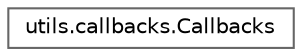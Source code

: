 digraph "Graphical Class Hierarchy"
{
 // LATEX_PDF_SIZE
  bgcolor="transparent";
  edge [fontname=Helvetica,fontsize=10,labelfontname=Helvetica,labelfontsize=10];
  node [fontname=Helvetica,fontsize=10,shape=box,height=0.2,width=0.4];
  rankdir="LR";
  Node0 [id="Node000000",label="utils.callbacks.Callbacks",height=0.2,width=0.4,color="grey40", fillcolor="white", style="filled",URL="$classutils_1_1callbacks_1_1_callbacks.html",tooltip=" "];
}
